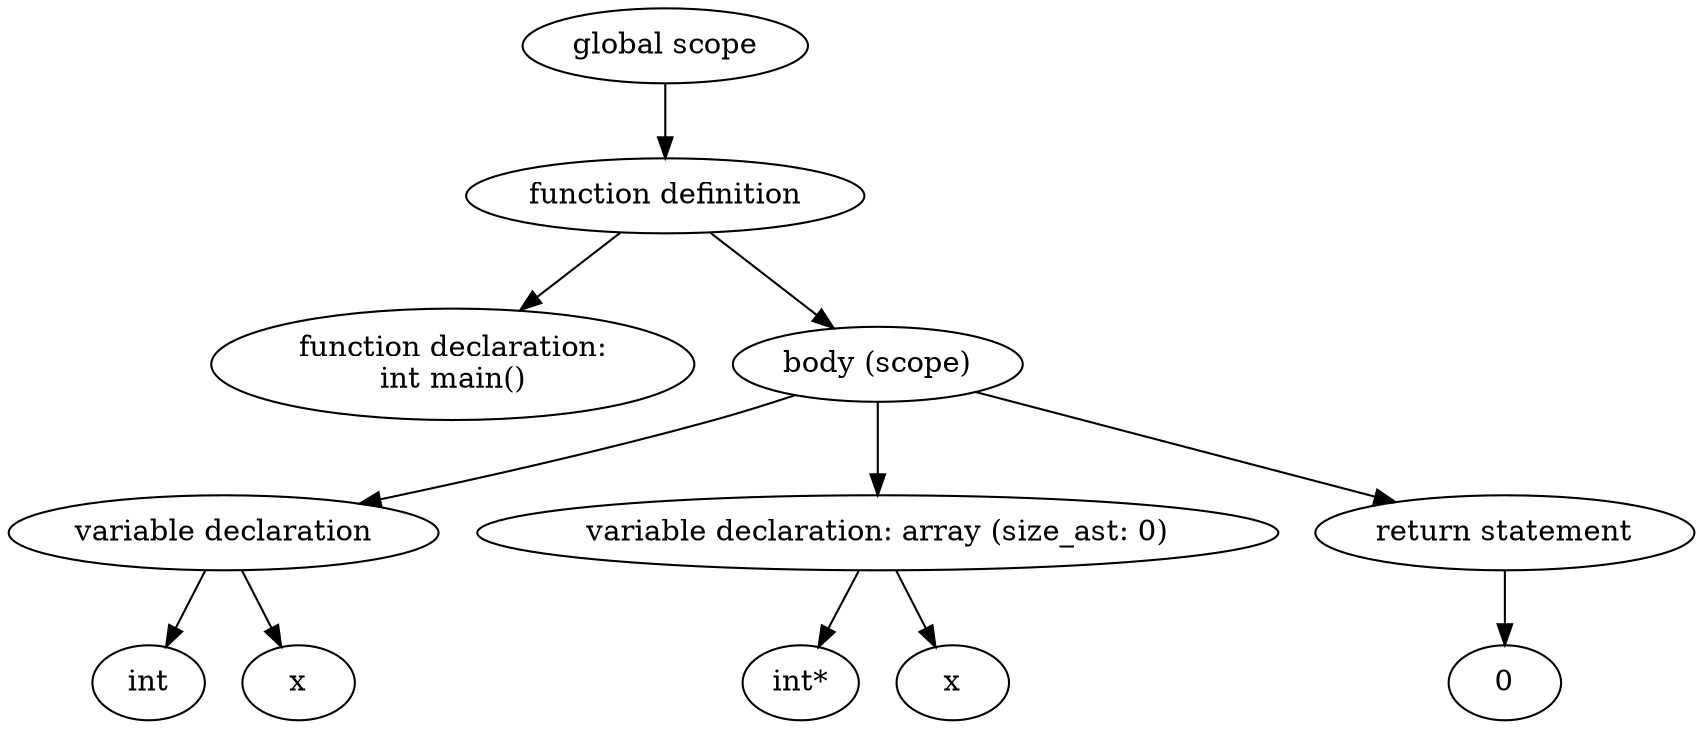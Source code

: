 digraph "Abstract Syntax Tree" {
	140480001595328 [label="function declaration:
int main()"]
	140480001596816 -> 140480001595328
	140480001595568 [label=int]
	140480001594224 -> 140480001595568
	140480001595760 [label=x]
	140480001594224 -> 140480001595760
	140480001594224 [label="variable declaration"]
	140480001594176 -> 140480001594224
	140480001594416 [label="int*"]
	140480001596336 -> 140480001594416
	140480001595952 [label=x]
	140480001596336 -> 140480001595952
	140480001596336 [label="variable declaration: array (size_ast: 0)"]
	140480001594176 -> 140480001596336
	140480001596240 [label=0]
	140480001595520 -> 140480001596240
	140480001595520 [label="return statement"]
	140480001594176 -> 140480001595520
	140480001594176 [label="body (scope)"]
	140480001596816 -> 140480001594176
	140480001596816 [label="function definition"]
	140480001594464 -> 140480001596816
	140480001594464 [label="global scope"]
}
